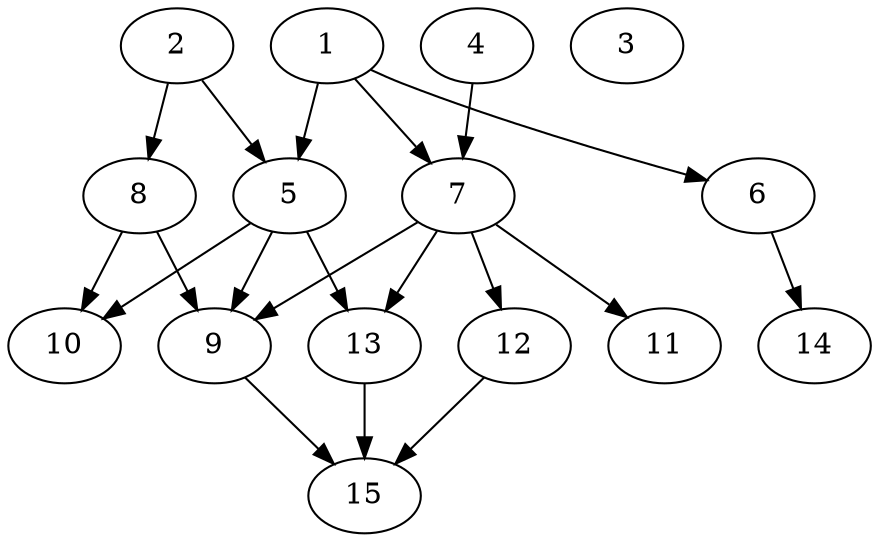 // DAG automatically generated by daggen at Thu Oct  3 13:59:26 2019
// ./daggen --dot -n 15 --ccr 0.5 --fat 0.7 --regular 0.7 --density 0.6 --mindata 5242880 --maxdata 52428800 
digraph G {
  1 [size="78112768", alpha="0.07", expect_size="39056384"] 
  1 -> 5 [size ="39056384"]
  1 -> 6 [size ="39056384"]
  1 -> 7 [size ="39056384"]
  2 [size="44132352", alpha="0.14", expect_size="22066176"] 
  2 -> 5 [size ="22066176"]
  2 -> 8 [size ="22066176"]
  3 [size="57651200", alpha="0.14", expect_size="28825600"] 
  4 [size="73957376", alpha="0.02", expect_size="36978688"] 
  4 -> 7 [size ="36978688"]
  5 [size="21886976", alpha="0.07", expect_size="10943488"] 
  5 -> 9 [size ="10943488"]
  5 -> 10 [size ="10943488"]
  5 -> 13 [size ="10943488"]
  6 [size="44021760", alpha="0.05", expect_size="22010880"] 
  6 -> 14 [size ="22010880"]
  7 [size="48130048", alpha="0.10", expect_size="24065024"] 
  7 -> 9 [size ="24065024"]
  7 -> 11 [size ="24065024"]
  7 -> 12 [size ="24065024"]
  7 -> 13 [size ="24065024"]
  8 [size="97845248", alpha="0.11", expect_size="48922624"] 
  8 -> 9 [size ="48922624"]
  8 -> 10 [size ="48922624"]
  9 [size="40691712", alpha="0.11", expect_size="20345856"] 
  9 -> 15 [size ="20345856"]
  10 [size="55552000", alpha="0.03", expect_size="27776000"] 
  11 [size="73621504", alpha="0.20", expect_size="36810752"] 
  12 [size="10967040", alpha="0.01", expect_size="5483520"] 
  12 -> 15 [size ="5483520"]
  13 [size="78708736", alpha="0.02", expect_size="39354368"] 
  13 -> 15 [size ="39354368"]
  14 [size="49295360", alpha="0.03", expect_size="24647680"] 
  15 [size="58916864", alpha="0.03", expect_size="29458432"] 
}
